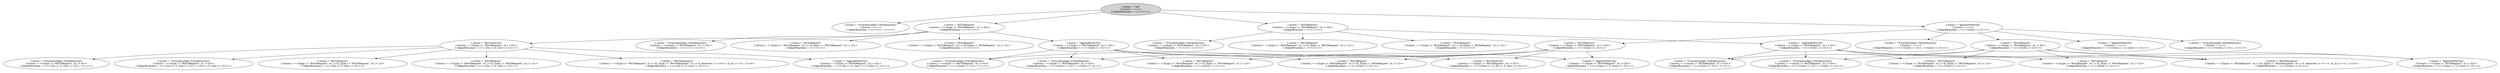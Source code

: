 strict digraph DiskGraph {
nodesep=0.35;
subgraph cluster_graph {
color="white";
-4980130853636220570 [label="/\\ action = \"Init\"\n/\\ history = <<>>\n/\\ ledgerBranches = <<<<>>>>",style = filled]
-4980130853636220570 -> -1046388088215488561 [label="",color="black",fontcolor="black"];
-1046388088215488561 [label="/\\ action = \"TruncateLedger (CheckQuorum)\"\n/\\ history = <<>>\n/\\ ledgerBranches = <<<<>>, <<>>>>"];
-4980130853636220570 -> -2562608168713538232 [label="",color="black",fontcolor="black"];
-2562608168713538232 [label="/\\ action = \"RwTxRequest\"\n/\\ history = <<[type |-> \"RwTxRequest\", tx |-> 0]>>\n/\\ ledgerBranches = <<<<>>>>"];
-4980130853636220570 -> 1717835769274442813 [label="",color="black",fontcolor="black"];
1717835769274442813 [label="/\\ action = \"RoTxRequest\"\n/\\ history = <<[type |-> \"RoTxRequest\", tx |-> 0]>>\n/\\ ledgerBranches = <<<<>>>>"];
-4980130853636220570 -> 3859354331450335947 [label="",color="black",fontcolor="black"];
3859354331450335947 [label="/\\ action = \"AppendOtherTxn\"\n/\\ history = <<>>\n/\\ ledgerBranches = <<<<[view |-> 1]>>>>"];
-2562608168713538232 -> 4998795925227399029 [label="",color="black",fontcolor="black"];
4998795925227399029 [label="/\\ action = \"TruncateLedger (CheckQuorum)\"\n/\\ history = <<[type |-> \"RwTxRequest\", tx |-> 0]>>\n/\\ ledgerBranches = <<<<>>, <<>>>>"];
-2562608168713538232 -> 6222657838122844150 [label="",color="black",fontcolor="black"];
6222657838122844150 [label="/\\ action = \"RwTxRequest\"\n/\\ history = <<[type |-> \"RwTxRequest\", tx |-> 0], [type |-> \"RwTxRequest\", tx |-> 1]>>\n/\\ ledgerBranches = <<<<>>>>"];
-2562608168713538232 -> -3249799354677347572 [label="",color="black",fontcolor="black"];
-3249799354677347572 [label="/\\ action = \"RoTxRequest\"\n/\\ history = <<[type |-> \"RwTxRequest\", tx |-> 0], [type |-> \"RoTxRequest\", tx |-> 1]>>\n/\\ ledgerBranches = <<<<>>>>"];
-2562608168713538232 -> 6201779424744711452 [label="",color="black",fontcolor="black"];
6201779424744711452 [label="/\\ action = \"RwTxExecute\"\n/\\ history = <<[type |-> \"RwTxRequest\", tx |-> 0]>>\n/\\ ledgerBranches = <<<<[tx |-> 0, view |-> 1]>>>>"];
-2562608168713538232 -> 2114143121004995179 [label="",color="black",fontcolor="black"];
2114143121004995179 [label="/\\ action = \"AppendOtherTxn\"\n/\\ history = <<[type |-> \"RwTxRequest\", tx |-> 0]>>\n/\\ ledgerBranches = <<<<[view |-> 1]>>>>"];
1717835769274442813 -> 4249489385705034810 [label="",color="black",fontcolor="black"];
4249489385705034810 [label="/\\ action = \"TruncateLedger (CheckQuorum)\"\n/\\ history = <<[type |-> \"RoTxRequest\", tx |-> 0]>>\n/\\ ledgerBranches = <<<<>>, <<>>>>"];
1717835769274442813 -> -3091817133430520251 [label="",color="black",fontcolor="black"];
-3091817133430520251 [label="/\\ action = \"RwTxRequest\"\n/\\ history = <<[type |-> \"RoTxRequest\", tx |-> 0], [type |-> \"RwTxRequest\", tx |-> 1]>>\n/\\ ledgerBranches = <<<<>>>>"];
1717835769274442813 -> 5884689946498646719 [label="",color="black",fontcolor="black"];
5884689946498646719 [label="/\\ action = \"RoTxRequest\"\n/\\ history = <<[type |-> \"RoTxRequest\", tx |-> 0], [type |-> \"RoTxRequest\", tx |-> 1]>>\n/\\ ledgerBranches = <<<<>>>>"];
1717835769274442813 -> -1599143527802986735 [label="",color="black",fontcolor="black"];
-1599143527802986735 [label="/\\ action = \"AppendOtherTxn\"\n/\\ history = <<[type |-> \"RoTxRequest\", tx |-> 0]>>\n/\\ ledgerBranches = <<<<[view |-> 1]>>>>"];
3859354331450335947 -> 5690205987327872878 [label="",color="black",fontcolor="black"];
5690205987327872878 [label="/\\ action = \"TruncateLedger (CheckQuorum)\"\n/\\ history = <<>>\n/\\ ledgerBranches = <<<<[view |-> 1]>>, <<>>>>"];
3859354331450335947 -> 4584927018649689804 [label="",color="black",fontcolor="black"];
4584927018649689804 [label="/\\ action = \"TruncateLedger (CheckQuorum)\"\n/\\ history = <<>>\n/\\ ledgerBranches = <<<<[view |-> 1]>>, <<[view |-> 1]>>>>"];
3859354331450335947 -> -6306304050756352918 [label="",color="black",fontcolor="black"];
-6306304050756352918 [label="/\\ action = \"RwTxRequest\"\n/\\ history = <<[type |-> \"RwTxRequest\", tx |-> 0]>>\n/\\ ledgerBranches = <<<<[view |-> 1]>>>>"];
3859354331450335947 -> 6578096886790385805 [label="",color="black",fontcolor="black"];
6578096886790385805 [label="/\\ action = \"RoTxRequest\"\n/\\ history = <<[type |-> \"RoTxRequest\", tx |-> 0]>>\n/\\ ledgerBranches = <<<<[view |-> 1]>>>>"];
3859354331450335947 -> 4307258250508461464 [label="",color="black",fontcolor="black"];
4307258250508461464 [label="/\\ action = \"AppendOtherTxn\"\n/\\ history = <<>>\n/\\ ledgerBranches = <<<<[view |-> 1], [view |-> 1]>>>>"];
6201779424744711452 -> 8297578182319044799 [label="",color="black",fontcolor="black"];
8297578182319044799 [label="/\\ action = \"TruncateLedger (CheckQuorum)\"\n/\\ history = <<[type |-> \"RwTxRequest\", tx |-> 0]>>\n/\\ ledgerBranches = <<<<[tx |-> 0, view |-> 1]>>, <<>>>>"];
6201779424744711452 -> 1703501469007840168 [label="",color="black",fontcolor="black"];
1703501469007840168 [label="/\\ action = \"TruncateLedger (CheckQuorum)\"\n/\\ history = <<[type |-> \"RwTxRequest\", tx |-> 0]>>\n/\\ ledgerBranches = <<<<[tx |-> 0, view |-> 1]>>, <<[tx |-> 0, view |-> 1]>>>>"];
6201779424744711452 -> -2436452102164478089 [label="",color="black",fontcolor="black"];
-2436452102164478089 [label="/\\ action = \"RwTxRequest\"\n/\\ history = <<[type |-> \"RwTxRequest\", tx |-> 0], [type |-> \"RwTxRequest\", tx |-> 1]>>\n/\\ ledgerBranches = <<<<[tx |-> 0, view |-> 1]>>>>"];
6201779424744711452 -> 193542905812146667 [label="",color="black",fontcolor="black"];
193542905812146667 [label="/\\ action = \"RoTxRequest\"\n/\\ history = <<[type |-> \"RwTxRequest\", tx |-> 0], [type |-> \"RoTxRequest\", tx |-> 1]>>\n/\\ ledgerBranches = <<<<[tx |-> 0, view |-> 1]>>>>"];
6201779424744711452 -> 3376194044974095439 [label="",color="black",fontcolor="black"];
3376194044974095439 [label="/\\ action = \"RwTxResponse\"\n/\\ history = <<[type |-> \"RwTxRequest\", tx |-> 0], [type |-> \"RwTxResponse\", tx |-> 0, observed |-> <<0>>, tx_id |-> <<1, 1>>]>>\n/\\ ledgerBranches = <<<<[tx |-> 0, view |-> 1]>>>>"];
6201779424744711452 -> 8245932224515066383 [label="",color="black",fontcolor="black"];
8245932224515066383 [label="/\\ action = \"AppendOtherTxn\"\n/\\ history = <<[type |-> \"RwTxRequest\", tx |-> 0]>>\n/\\ ledgerBranches = <<<<[tx |-> 0, view |-> 1], [view |-> 1]>>>>"];
2114143121004995179 -> 3978177296472198997 [label="",color="black",fontcolor="black"];
3978177296472198997 [label="/\\ action = \"TruncateLedger (CheckQuorum)\"\n/\\ history = <<[type |-> \"RwTxRequest\", tx |-> 0]>>\n/\\ ledgerBranches = <<<<[view |-> 1]>>, <<>>>>"];
2114143121004995179 -> -3832008194077991737 [label="",color="black",fontcolor="black"];
-3832008194077991737 [label="/\\ action = \"TruncateLedger (CheckQuorum)\"\n/\\ history = <<[type |-> \"RwTxRequest\", tx |-> 0]>>\n/\\ ledgerBranches = <<<<[view |-> 1]>>, <<[view |-> 1]>>>>"];
2114143121004995179 -> -7932701925940680334 [label="",color="black",fontcolor="black"];
-7932701925940680334 [label="/\\ action = \"RwTxRequest\"\n/\\ history = <<[type |-> \"RwTxRequest\", tx |-> 0], [type |-> \"RwTxRequest\", tx |-> 1]>>\n/\\ ledgerBranches = <<<<[view |-> 1]>>>>"];
2114143121004995179 -> 5995803170147707542 [label="",color="black",fontcolor="black"];
5995803170147707542 [label="/\\ action = \"RoTxRequest\"\n/\\ history = <<[type |-> \"RwTxRequest\", tx |-> 0], [type |-> \"RoTxRequest\", tx |-> 1]>>\n/\\ ledgerBranches = <<<<[view |-> 1]>>>>"];
2114143121004995179 -> 3440559431632874228 [label="",color="black",fontcolor="black"];
3440559431632874228 [label="/\\ action = \"RwTxExecute\"\n/\\ history = <<[type |-> \"RwTxRequest\", tx |-> 0]>>\n/\\ ledgerBranches = <<<<[view |-> 1], [tx |-> 0, view |-> 1]>>>>"];
2114143121004995179 -> 7274787755186948249 [label="",color="black",fontcolor="black"];
7274787755186948249 [label="/\\ action = \"AppendOtherTxn\"\n/\\ history = <<[type |-> \"RwTxRequest\", tx |-> 0]>>\n/\\ ledgerBranches = <<<<[view |-> 1], [view |-> 1]>>>>"];
-1599143527802986735 -> 1741435311338678294 [label="",color="black",fontcolor="black"];
1741435311338678294 [label="/\\ action = \"TruncateLedger (CheckQuorum)\"\n/\\ history = <<[type |-> \"RoTxRequest\", tx |-> 0]>>\n/\\ ledgerBranches = <<<<[view |-> 1]>>, <<>>>>"];
-1599143527802986735 -> 935919807029233590 [label="",color="black",fontcolor="black"];
935919807029233590 [label="/\\ action = \"TruncateLedger (CheckQuorum)\"\n/\\ history = <<[type |-> \"RoTxRequest\", tx |-> 0]>>\n/\\ ledgerBranches = <<<<[view |-> 1]>>, <<[view |-> 1]>>>>"];
-1599143527802986735 -> 4151022420765342973 [label="",color="black",fontcolor="black"];
4151022420765342973 [label="/\\ action = \"RwTxRequest\"\n/\\ history = <<[type |-> \"RoTxRequest\", tx |-> 0], [type |-> \"RwTxRequest\", tx |-> 1]>>\n/\\ ledgerBranches = <<<<[view |-> 1]>>>>"];
-1599143527802986735 -> -340203801362727143 [label="",color="black",fontcolor="black"];
-340203801362727143 [label="/\\ action = \"RoTxRequest\"\n/\\ history = <<[type |-> \"RoTxRequest\", tx |-> 0], [type |-> \"RoTxRequest\", tx |-> 1]>>\n/\\ ledgerBranches = <<<<[view |-> 1]>>>>"];
-1599143527802986735 -> 3471695456478643371 [label="",color="black",fontcolor="black"];
3471695456478643371 [label="/\\ action = \"RoTxResponse\"\n/\\ history = <<[type |-> \"RoTxRequest\", tx |-> 0], [type |-> \"RoTxResponse\", tx |-> 0, observed |-> << >>, tx_id |-> <<1, 1>>]>>\n/\\ ledgerBranches = <<<<[view |-> 1]>>>>"];
-1599143527802986735 -> -5655102988380342052 [label="",color="black",fontcolor="black"];
-5655102988380342052 [label="/\\ action = \"AppendOtherTxn\"\n/\\ history = <<[type |-> \"RoTxRequest\", tx |-> 0]>>\n/\\ ledgerBranches = <<<<[view |-> 1], [view |-> 1]>>>>"];
-6306304050756352918 -> 3978177296472198997 [label="",color="black",fontcolor="black"];
-6306304050756352918 -> -3832008194077991737 [label="",color="black",fontcolor="black"];
-6306304050756352918 -> -7932701925940680334 [label="",color="black",fontcolor="black"];
-6306304050756352918 -> 5995803170147707542 [label="",color="black",fontcolor="black"];
-6306304050756352918 -> 3440559431632874228 [label="",color="black",fontcolor="black"];
-6306304050756352918 -> 7274787755186948249 [label="",color="black",fontcolor="black"];
6578096886790385805 -> 1741435311338678294 [label="",color="black",fontcolor="black"];
6578096886790385805 -> 935919807029233590 [label="",color="black",fontcolor="black"];
6578096886790385805 -> 4151022420765342973 [label="",color="black",fontcolor="black"];
6578096886790385805 -> -340203801362727143 [label="",color="black",fontcolor="black"];
6578096886790385805 -> 3471695456478643371 [label="",color="black",fontcolor="black"];
6578096886790385805 -> -5655102988380342052 [label="",color="black",fontcolor="black"];
{rank = same; -4980130853636220570;}
{rank = same; 3859354331450335947;-2562608168713538232;1717835769274442813;}
{rank = same; -1599143527802986735;6201779424744711452;2114143121004995179;6578096886790385805;-6306304050756352918;}
}
}